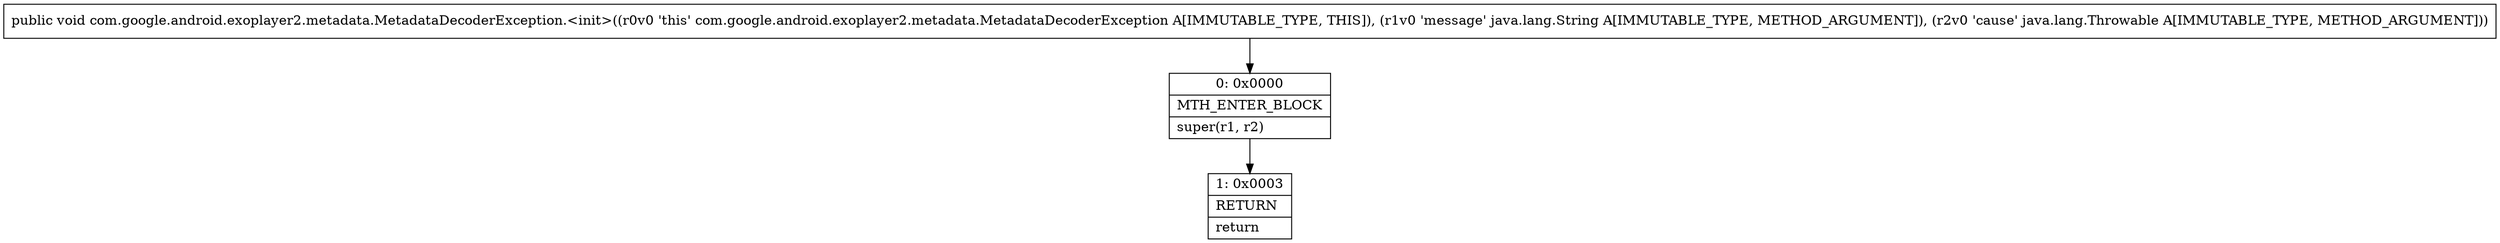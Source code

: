 digraph "CFG forcom.google.android.exoplayer2.metadata.MetadataDecoderException.\<init\>(Ljava\/lang\/String;Ljava\/lang\/Throwable;)V" {
Node_0 [shape=record,label="{0\:\ 0x0000|MTH_ENTER_BLOCK\l|super(r1, r2)\l}"];
Node_1 [shape=record,label="{1\:\ 0x0003|RETURN\l|return\l}"];
MethodNode[shape=record,label="{public void com.google.android.exoplayer2.metadata.MetadataDecoderException.\<init\>((r0v0 'this' com.google.android.exoplayer2.metadata.MetadataDecoderException A[IMMUTABLE_TYPE, THIS]), (r1v0 'message' java.lang.String A[IMMUTABLE_TYPE, METHOD_ARGUMENT]), (r2v0 'cause' java.lang.Throwable A[IMMUTABLE_TYPE, METHOD_ARGUMENT])) }"];
MethodNode -> Node_0;
Node_0 -> Node_1;
}

